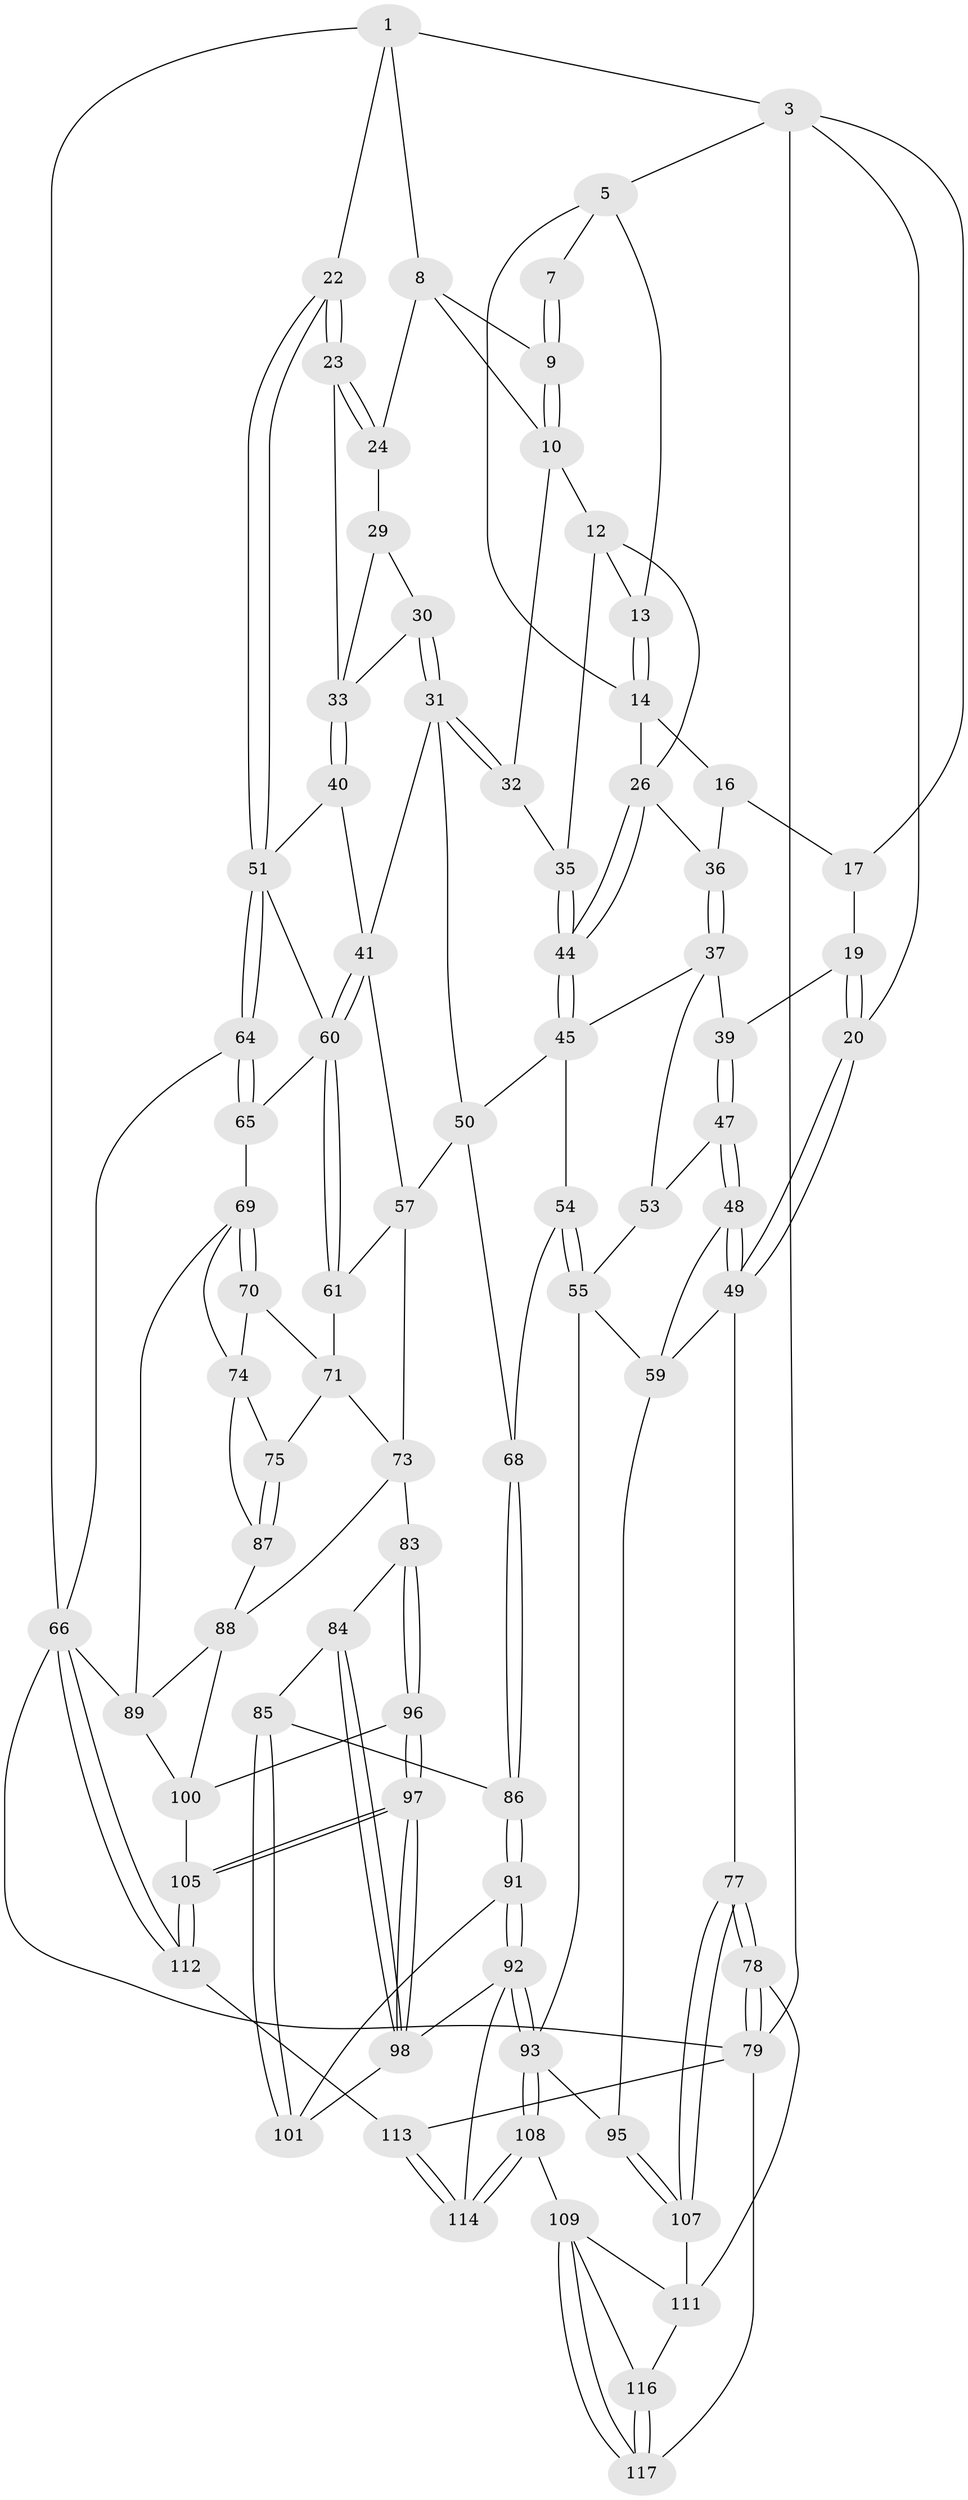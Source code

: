 // Generated by graph-tools (version 1.1) at 2025/24/03/03/25 07:24:37]
// undirected, 82 vertices, 187 edges
graph export_dot {
graph [start="1"]
  node [color=gray90,style=filled];
  1 [pos="+0.8012111376333553+0",super="+2"];
  3 [pos="+0+0",super="+4"];
  5 [pos="+0.19556488402552905+0",super="+6"];
  7 [pos="+0.49936983146014996+0"];
  8 [pos="+0.6949894863572949+0.08060289244881667",super="+21"];
  9 [pos="+0.5602803930558454+0.04719634516978363"];
  10 [pos="+0.5530163540731623+0.13996135850384803",super="+11"];
  12 [pos="+0.42023033044831787+0.113628434993457",super="+25"];
  13 [pos="+0.41761497157637695+0.10978212302940622"];
  14 [pos="+0.25664715127594423+0.13346901855763774",super="+15"];
  16 [pos="+0.15092264992281187+0.151258771209451",super="+28"];
  17 [pos="+0.06331893645689136+0.06434705717514165",super="+18"];
  19 [pos="+0.013884725081611803+0.22825268127402099"];
  20 [pos="+0+0.19229330123621136"];
  22 [pos="+1+0"];
  23 [pos="+0.8828512080122307+0.1012730464541237"];
  24 [pos="+0.7159232113014615+0.13099682504610968"];
  26 [pos="+0.3415508099418432+0.2932118520995414",super="+27"];
  29 [pos="+0.7137958558510226+0.1409873513240048"];
  30 [pos="+0.6078694867606381+0.2025028457352645"];
  31 [pos="+0.5652208379651786+0.21946654979466917",super="+43"];
  32 [pos="+0.564610159532988+0.21880596898668786"];
  33 [pos="+0.7654451973479457+0.26329720458899264",super="+34"];
  35 [pos="+0.4987979035617169+0.22942962524844673"];
  36 [pos="+0.16107819512555874+0.25578078211628696"];
  37 [pos="+0.1587399289004668+0.29646444413885237",super="+38"];
  39 [pos="+0.021535791851538377+0.23740603376525515"];
  40 [pos="+0.7662567995191022+0.2992201452375636"];
  41 [pos="+0.7504098711115346+0.32258856465639796",super="+42"];
  44 [pos="+0.3429376184043432+0.30059466273498414"];
  45 [pos="+0.3319828598321604+0.3640414913801476",super="+46"];
  47 [pos="+0.03343802931608479+0.3535822570884472"];
  48 [pos="+0+0.4735598929956742"];
  49 [pos="+0+0.4724475547490265",super="+76"];
  50 [pos="+0.4973911488648915+0.3647300787099202",super="+58"];
  51 [pos="+1+0.1736974699415479",super="+52"];
  53 [pos="+0.10815325872688564+0.3274429612402706"];
  54 [pos="+0.3075702315255007+0.4243735409744875"];
  55 [pos="+0.13277212899288032+0.5238547188832144",super="+56"];
  57 [pos="+0.5888474768711204+0.47724205199087705",super="+62"];
  59 [pos="+0.08887889103010926+0.512416511580483",super="+90"];
  60 [pos="+0.7660780139517205+0.41185008287103203",super="+63"];
  61 [pos="+0.7654945354759574+0.41974121743594967"];
  64 [pos="+1+0.5189639568964319"];
  65 [pos="+0.9020020573600744+0.5129996286383"];
  66 [pos="+1+1",super="+67"];
  68 [pos="+0.3830126246235389+0.5282799993626535"];
  69 [pos="+0.8890623671393847+0.522830915784716",super="+80"];
  70 [pos="+0.8110742545712273+0.4648561362293825"];
  71 [pos="+0.7687473594908015+0.4259437883492588",super="+72"];
  73 [pos="+0.6085764250462448+0.5649166962567824",super="+82"];
  74 [pos="+0.7657463552810725+0.5564763820223793",super="+81"];
  75 [pos="+0.7248198973145709+0.5574344474243232"];
  77 [pos="+0+0.8336241630733711"];
  78 [pos="+0+1"];
  79 [pos="+0+1",super="+118"];
  83 [pos="+0.5763432594630672+0.6175469897456631"];
  84 [pos="+0.5582778835110368+0.6233270078218182"];
  85 [pos="+0.4837956843035816+0.635896631660976"];
  86 [pos="+0.3847586956632379+0.5382641297655703"];
  87 [pos="+0.7558500662303363+0.6502587614351818"];
  88 [pos="+0.7394287921457376+0.6609151016343805",super="+99"];
  89 [pos="+1+0.8250347701213236",super="+103"];
  91 [pos="+0.29730480734005293+0.688581332253651"];
  92 [pos="+0.242777773848153+0.7379249848025521",super="+106"];
  93 [pos="+0.22729893793872058+0.7415901380797306",super="+94"];
  95 [pos="+0.16997563220200596+0.7296036425870942"];
  96 [pos="+0.6261911160186762+0.7104345304173206"];
  97 [pos="+0.5576787061084951+0.8219173621625366"];
  98 [pos="+0.5446408391732679+0.8115825455257258",super="+102"];
  100 [pos="+0.6739440801104638+0.7137616067795711",super="+104"];
  101 [pos="+0.4635639904068277+0.7021976688056946"];
  105 [pos="+0.6147318540653237+0.9530077133621256"];
  107 [pos="+0.11436545521978651+0.7926645725973959"];
  108 [pos="+0.23001752382660817+0.766516968769912"];
  109 [pos="+0.18250784818572585+0.9665965632097419",super="+110"];
  111 [pos="+0.08219322948126019+0.8784708083504273",super="+115"];
  112 [pos="+0.6234589995220484+1"];
  113 [pos="+0.4127495761955086+1"];
  114 [pos="+0.39899879081407896+1"];
  116 [pos="+0.05563289154420087+0.9656946497534479"];
  117 [pos="+0.20402784882082858+1"];
  1 -- 8;
  1 -- 66;
  1 -- 3;
  1 -- 22;
  3 -- 20;
  3 -- 79;
  3 -- 17;
  3 -- 5;
  5 -- 13;
  5 -- 7;
  5 -- 14;
  7 -- 9;
  7 -- 9;
  8 -- 9;
  8 -- 24;
  8 -- 10;
  9 -- 10;
  9 -- 10;
  10 -- 32;
  10 -- 12;
  12 -- 13;
  12 -- 26;
  12 -- 35;
  13 -- 14;
  13 -- 14;
  14 -- 26;
  14 -- 16;
  16 -- 17 [weight=2];
  16 -- 36;
  17 -- 19;
  19 -- 20;
  19 -- 20;
  19 -- 39;
  20 -- 49;
  20 -- 49;
  22 -- 23;
  22 -- 23;
  22 -- 51;
  22 -- 51;
  23 -- 24;
  23 -- 24;
  23 -- 33;
  24 -- 29;
  26 -- 44;
  26 -- 44;
  26 -- 36;
  29 -- 30;
  29 -- 33;
  30 -- 31;
  30 -- 31;
  30 -- 33;
  31 -- 32;
  31 -- 32;
  31 -- 50;
  31 -- 41;
  32 -- 35;
  33 -- 40;
  33 -- 40;
  35 -- 44;
  35 -- 44;
  36 -- 37;
  36 -- 37;
  37 -- 45;
  37 -- 53;
  37 -- 39;
  39 -- 47;
  39 -- 47;
  40 -- 41;
  40 -- 51;
  41 -- 60;
  41 -- 60;
  41 -- 57;
  44 -- 45;
  44 -- 45;
  45 -- 50;
  45 -- 54;
  47 -- 48;
  47 -- 48;
  47 -- 53;
  48 -- 49;
  48 -- 49;
  48 -- 59;
  49 -- 59;
  49 -- 77;
  50 -- 57;
  50 -- 68;
  51 -- 64;
  51 -- 64;
  51 -- 60;
  53 -- 55;
  54 -- 55;
  54 -- 55;
  54 -- 68;
  55 -- 93;
  55 -- 59;
  57 -- 73;
  57 -- 61;
  59 -- 95;
  60 -- 61;
  60 -- 61;
  60 -- 65;
  61 -- 71;
  64 -- 65;
  64 -- 65;
  64 -- 66;
  65 -- 69;
  66 -- 112;
  66 -- 112;
  66 -- 79;
  66 -- 89;
  68 -- 86;
  68 -- 86;
  69 -- 70;
  69 -- 70;
  69 -- 89;
  69 -- 74;
  70 -- 71;
  70 -- 74;
  71 -- 73;
  71 -- 75;
  73 -- 88;
  73 -- 83;
  74 -- 75;
  74 -- 87;
  75 -- 87;
  75 -- 87;
  77 -- 78;
  77 -- 78;
  77 -- 107;
  77 -- 107;
  78 -- 79;
  78 -- 79;
  78 -- 111;
  79 -- 113;
  79 -- 117;
  83 -- 84;
  83 -- 96;
  83 -- 96;
  84 -- 85;
  84 -- 98;
  84 -- 98;
  85 -- 86;
  85 -- 101;
  85 -- 101;
  86 -- 91;
  86 -- 91;
  87 -- 88;
  88 -- 100;
  88 -- 89;
  89 -- 100;
  91 -- 92;
  91 -- 92;
  91 -- 101;
  92 -- 93;
  92 -- 93;
  92 -- 114;
  92 -- 98;
  93 -- 108;
  93 -- 108;
  93 -- 95;
  95 -- 107;
  95 -- 107;
  96 -- 97;
  96 -- 97;
  96 -- 100;
  97 -- 98;
  97 -- 98;
  97 -- 105;
  97 -- 105;
  98 -- 101;
  100 -- 105;
  105 -- 112;
  105 -- 112;
  107 -- 111;
  108 -- 109;
  108 -- 114;
  108 -- 114;
  109 -- 117;
  109 -- 117;
  109 -- 116;
  109 -- 111;
  111 -- 116;
  112 -- 113;
  113 -- 114;
  113 -- 114;
  116 -- 117;
  116 -- 117;
}
